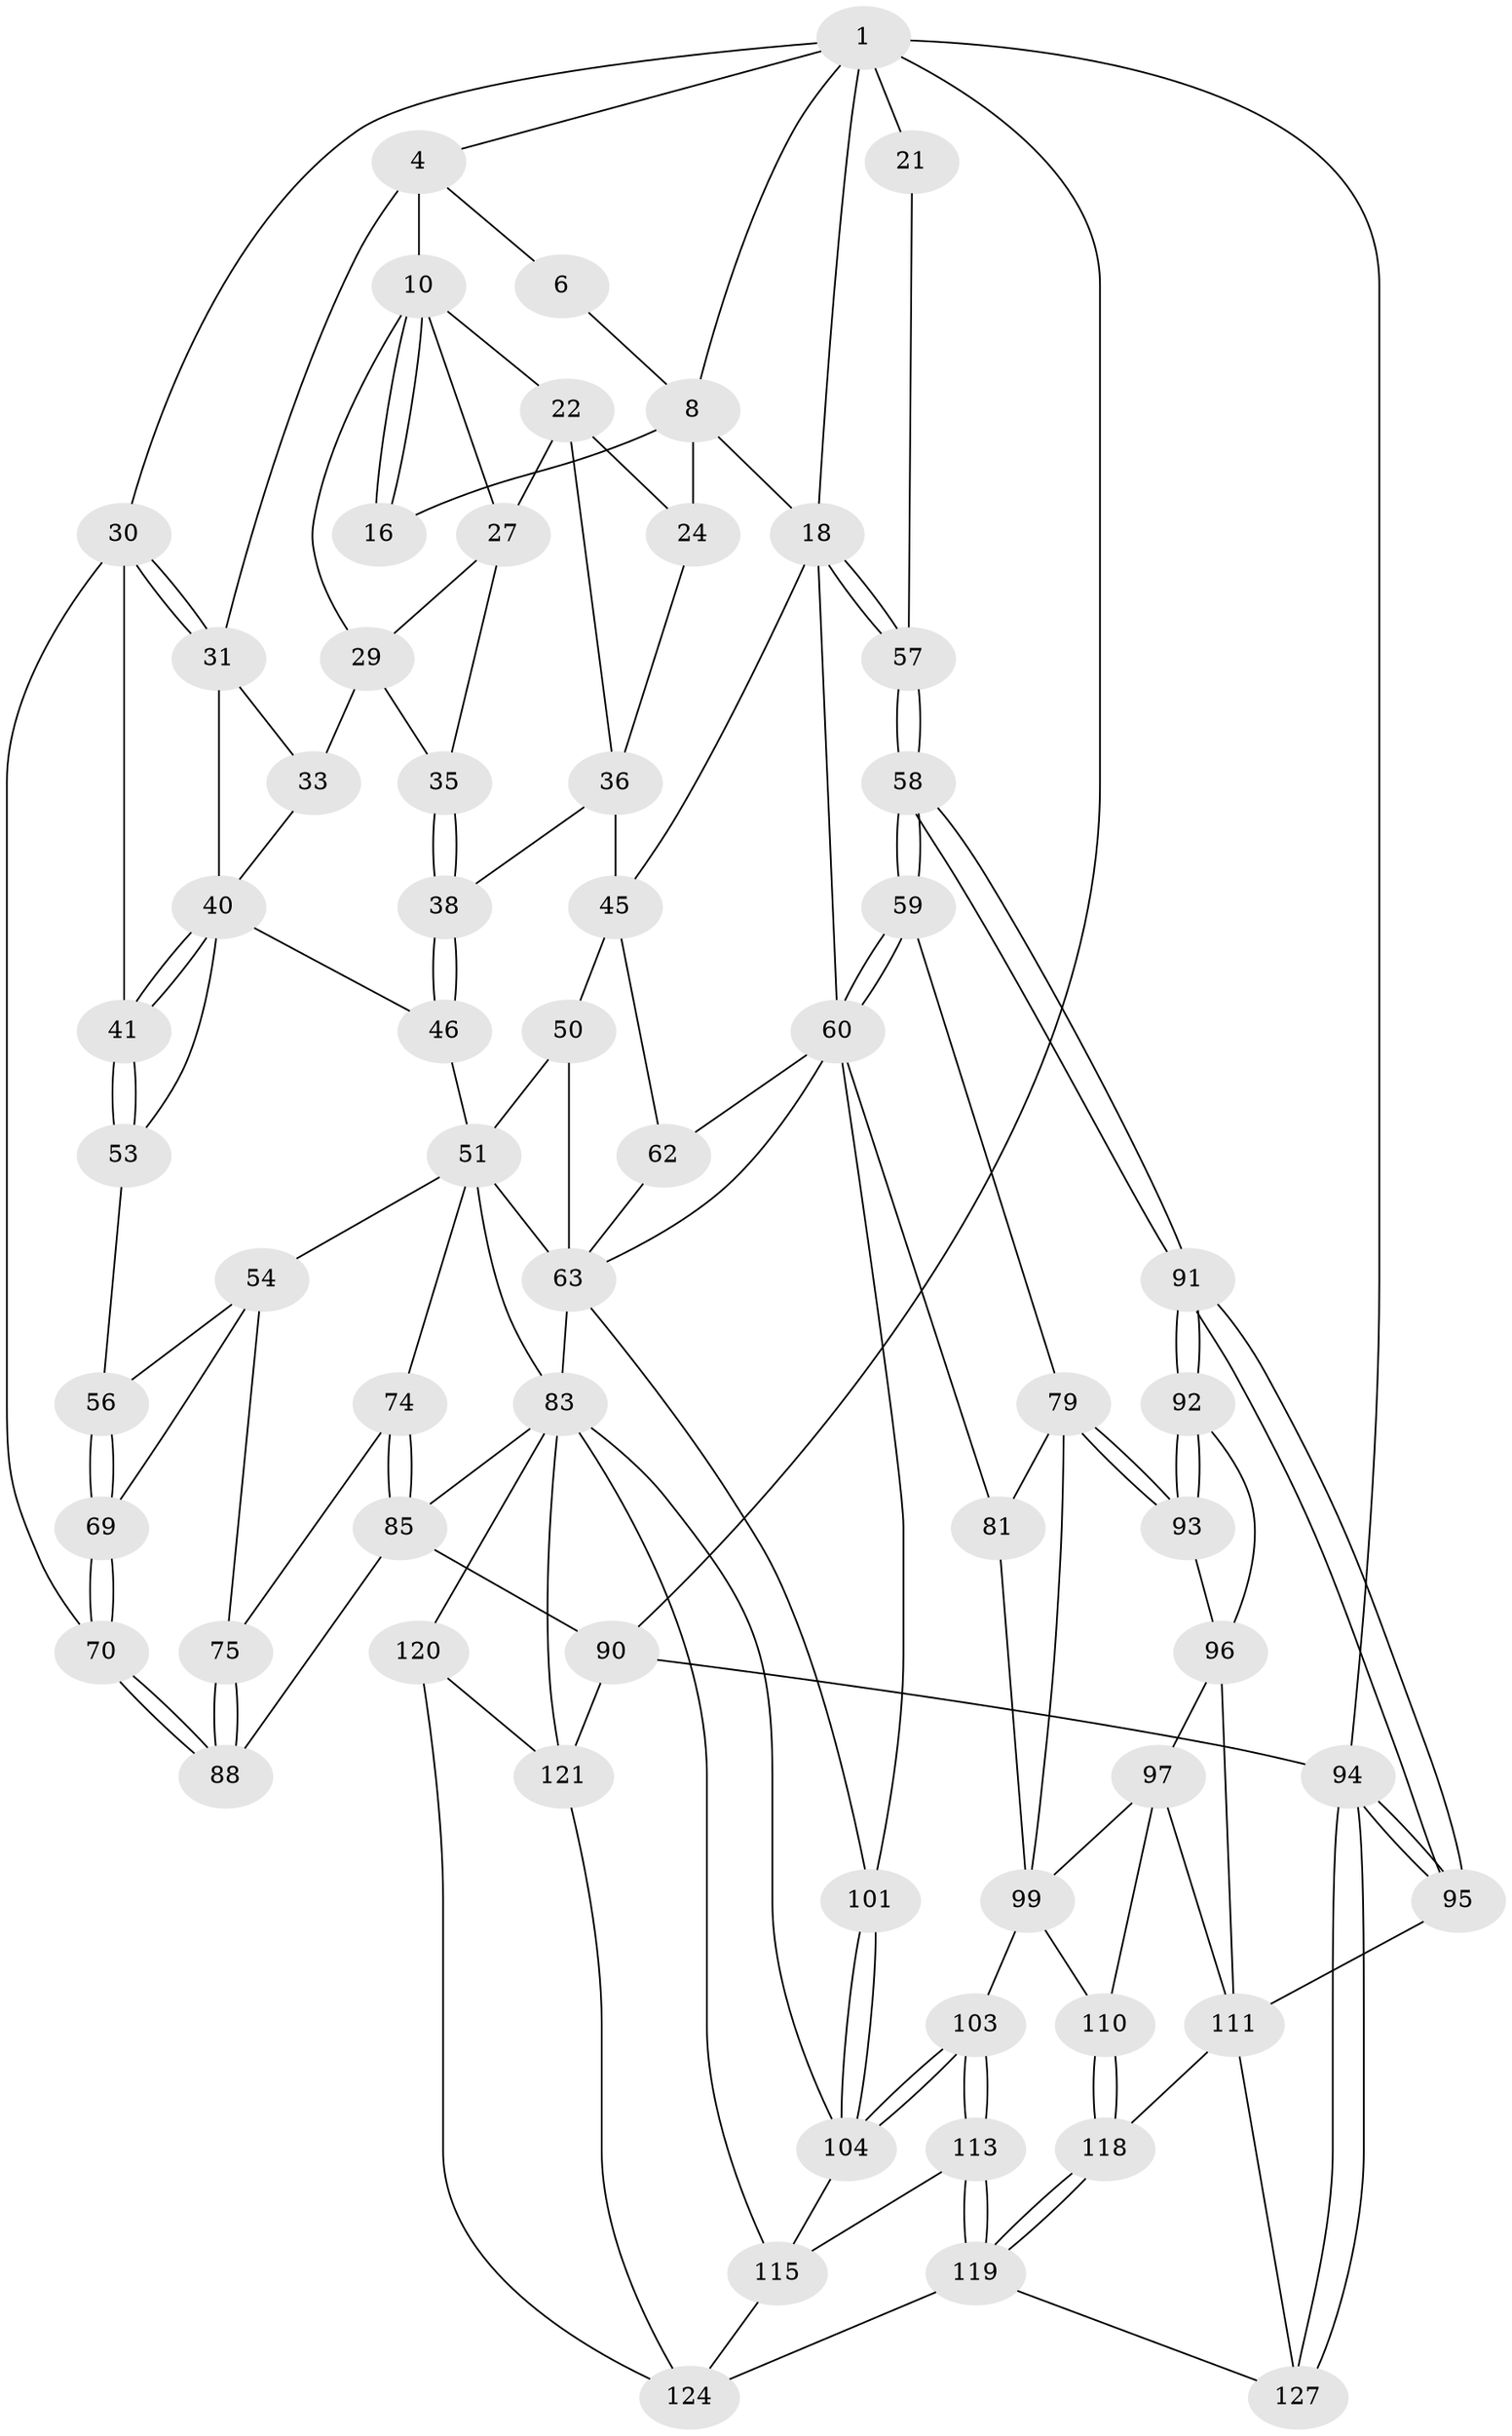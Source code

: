 // original degree distribution, {3: 0.0234375, 6: 0.21875, 4: 0.21875, 5: 0.5390625}
// Generated by graph-tools (version 1.1) at 2025/28/03/15/25 16:28:10]
// undirected, 64 vertices, 147 edges
graph export_dot {
graph [start="1"]
  node [color=gray90,style=filled];
  1 [pos="+0.8340668162432364+0",super="+7+2"];
  4 [pos="+0.22454599672171974+0",super="+5+14"];
  6 [pos="+0.6589195567087693+0"];
  8 [pos="+0.779715365797127+0.07098404017619578",super="+9+20"];
  10 [pos="+0.36537536525313563+0",super="+11"];
  16 [pos="+0.5781806073667772+0.0939455915683866"];
  18 [pos="+0.8418472779427777+0.3179531231388538",super="+19"];
  21 [pos="+1+0"];
  22 [pos="+0.45555436709780245+0.11436285419488855",super="+25"];
  24 [pos="+0.5970117153632118+0.2011369852585733"];
  27 [pos="+0.41145265484612037+0.22187340576343523",super="+28"];
  29 [pos="+0.30451343955136567+0.17677864316005093",super="+32"];
  30 [pos="+0+0",super="+42"];
  31 [pos="+0.14539193376400786+0.18830201917773873",super="+34"];
  33 [pos="+0.2332599756173855+0.24450794295674336"];
  35 [pos="+0.31006493987447953+0.29091088160986717"];
  36 [pos="+0.4572857893296726+0.2988240498119547",super="+39+37"];
  38 [pos="+0.3149756666573581+0.3351711034029208"];
  40 [pos="+0.13648678983373508+0.23990414131211346",super="+43"];
  41 [pos="+0+0.4389060648699856"];
  45 [pos="+0.576129045984741+0.4001472839477193",super="+48"];
  46 [pos="+0.29029777824764325+0.4001708728177063"];
  50 [pos="+0.3922334156633579+0.478931233178569"];
  51 [pos="+0.3811504602690507+0.4776218508165621",super="+65+52"];
  53 [pos="+0.08716987430565683+0.46924213180020463"];
  54 [pos="+0.2190558136784325+0.5849256554935389",super="+55"];
  56 [pos="+0.11133416788146452+0.5029681173896705"];
  57 [pos="+1+0.4372055714366004"];
  58 [pos="+1+0.6073517476802057"];
  59 [pos="+0.8233290146132751+0.6123839258503988"];
  60 [pos="+0.757423762265559+0.5061726404289411",super="+61"];
  62 [pos="+0.5895762829188401+0.5636194712822776"];
  63 [pos="+0.4630415614693233+0.6099205979650628",super="+64+71"];
  69 [pos="+0.10234832736301228+0.6664414263504085"];
  70 [pos="+0+0.6018559001189845"];
  74 [pos="+0.14829215165523688+0.736904918197318"];
  75 [pos="+0.12746410782200213+0.7204461522412153"];
  79 [pos="+0.8107155127943523+0.6367303991707077",super="+80"];
  81 [pos="+0.6598406384698271+0.6873619428255671"];
  83 [pos="+0.2987712421623285+0.8545719826092713",super="+84+87"];
  85 [pos="+0.2127739242117762+0.8308372701456431",super="+89"];
  88 [pos="+0+0.8592367623953681"];
  90 [pos="+0+1"];
  91 [pos="+1+0.7116427787393274"];
  92 [pos="+1+0.7207443980727036"];
  93 [pos="+0.8588184245461581+0.7423223995184177"];
  94 [pos="+1+1"];
  95 [pos="+1+1"];
  96 [pos="+0.821106544372709+0.812297221408085",super="+108"];
  97 [pos="+0.8182812944852972+0.8127536204870489",super="+98+109"];
  99 [pos="+0.7703279376397448+0.7656649991032382",super="+100"];
  101 [pos="+0.6004784956996752+0.8115802189440634"];
  103 [pos="+0.6630585194366301+0.8602027692014688"];
  104 [pos="+0.6051463574715562+0.8297458637587479",super="+106"];
  110 [pos="+0.7369364270969256+0.8694465917460805"];
  111 [pos="+0.8942618083737598+0.9210693259631633",super="+126+112"];
  113 [pos="+0.6630363798636008+0.8619689552682376",super="+114"];
  115 [pos="+0.6220285358499067+0.9304510025442541",super="+116"];
  118 [pos="+0.784280795341738+0.9930689813360263"];
  119 [pos="+0.7752911129976007+1",super="+122"];
  120 [pos="+0.5152705663488996+0.9550747564003832"];
  121 [pos="+0.2937541730649597+0.9215530761279191",super="+128"];
  124 [pos="+0.5938183156199579+1",super="+125"];
  127 [pos="+0.9052058025837921+1"];
  1 -- 8;
  1 -- 18;
  1 -- 21 [weight=2];
  1 -- 4;
  1 -- 94;
  1 -- 90;
  1 -- 30;
  4 -- 10 [weight=2];
  4 -- 6;
  4 -- 31;
  6 -- 8;
  8 -- 16;
  8 -- 24;
  8 -- 18;
  10 -- 16;
  10 -- 16;
  10 -- 22;
  10 -- 27;
  10 -- 29;
  18 -- 57;
  18 -- 57;
  18 -- 45;
  18 -- 60;
  21 -- 57;
  22 -- 24;
  22 -- 27;
  22 -- 36;
  24 -- 36;
  27 -- 35;
  27 -- 29;
  29 -- 33;
  29 -- 35;
  30 -- 31;
  30 -- 31;
  30 -- 41;
  30 -- 70;
  31 -- 40;
  31 -- 33;
  33 -- 40;
  35 -- 38;
  35 -- 38;
  36 -- 45 [weight=2];
  36 -- 38;
  38 -- 46;
  38 -- 46;
  40 -- 41;
  40 -- 41;
  40 -- 53;
  40 -- 46;
  41 -- 53;
  41 -- 53;
  45 -- 50;
  45 -- 62;
  46 -- 51;
  50 -- 51;
  50 -- 63;
  51 -- 83;
  51 -- 54 [weight=2];
  51 -- 74;
  51 -- 63 [weight=3];
  53 -- 56;
  54 -- 56;
  54 -- 75;
  54 -- 69;
  56 -- 69;
  56 -- 69;
  57 -- 58;
  57 -- 58;
  58 -- 59;
  58 -- 59;
  58 -- 91;
  58 -- 91;
  59 -- 60;
  59 -- 60;
  59 -- 79;
  60 -- 81;
  60 -- 101;
  60 -- 62;
  60 -- 63;
  62 -- 63;
  63 -- 83;
  63 -- 101;
  69 -- 70;
  69 -- 70;
  70 -- 88;
  70 -- 88;
  74 -- 75;
  74 -- 85;
  74 -- 85;
  75 -- 88;
  75 -- 88;
  79 -- 93;
  79 -- 93;
  79 -- 81;
  79 -- 99;
  81 -- 99;
  83 -- 121;
  83 -- 85;
  83 -- 120;
  83 -- 104;
  83 -- 115;
  85 -- 88;
  85 -- 90;
  90 -- 94;
  90 -- 121;
  91 -- 92;
  91 -- 92;
  91 -- 95;
  91 -- 95;
  92 -- 93;
  92 -- 93;
  92 -- 96;
  93 -- 96;
  94 -- 95;
  94 -- 95;
  94 -- 127;
  94 -- 127;
  95 -- 111;
  96 -- 97;
  96 -- 111;
  97 -- 99 [weight=2];
  97 -- 110;
  97 -- 111;
  99 -- 103;
  99 -- 110;
  101 -- 104;
  101 -- 104;
  103 -- 104;
  103 -- 104;
  103 -- 113;
  103 -- 113;
  104 -- 115;
  110 -- 118;
  110 -- 118;
  111 -- 127;
  111 -- 118;
  113 -- 119 [weight=2];
  113 -- 119;
  113 -- 115;
  115 -- 124;
  118 -- 119;
  118 -- 119;
  119 -- 124;
  119 -- 127;
  120 -- 121;
  120 -- 124;
  121 -- 124;
}

